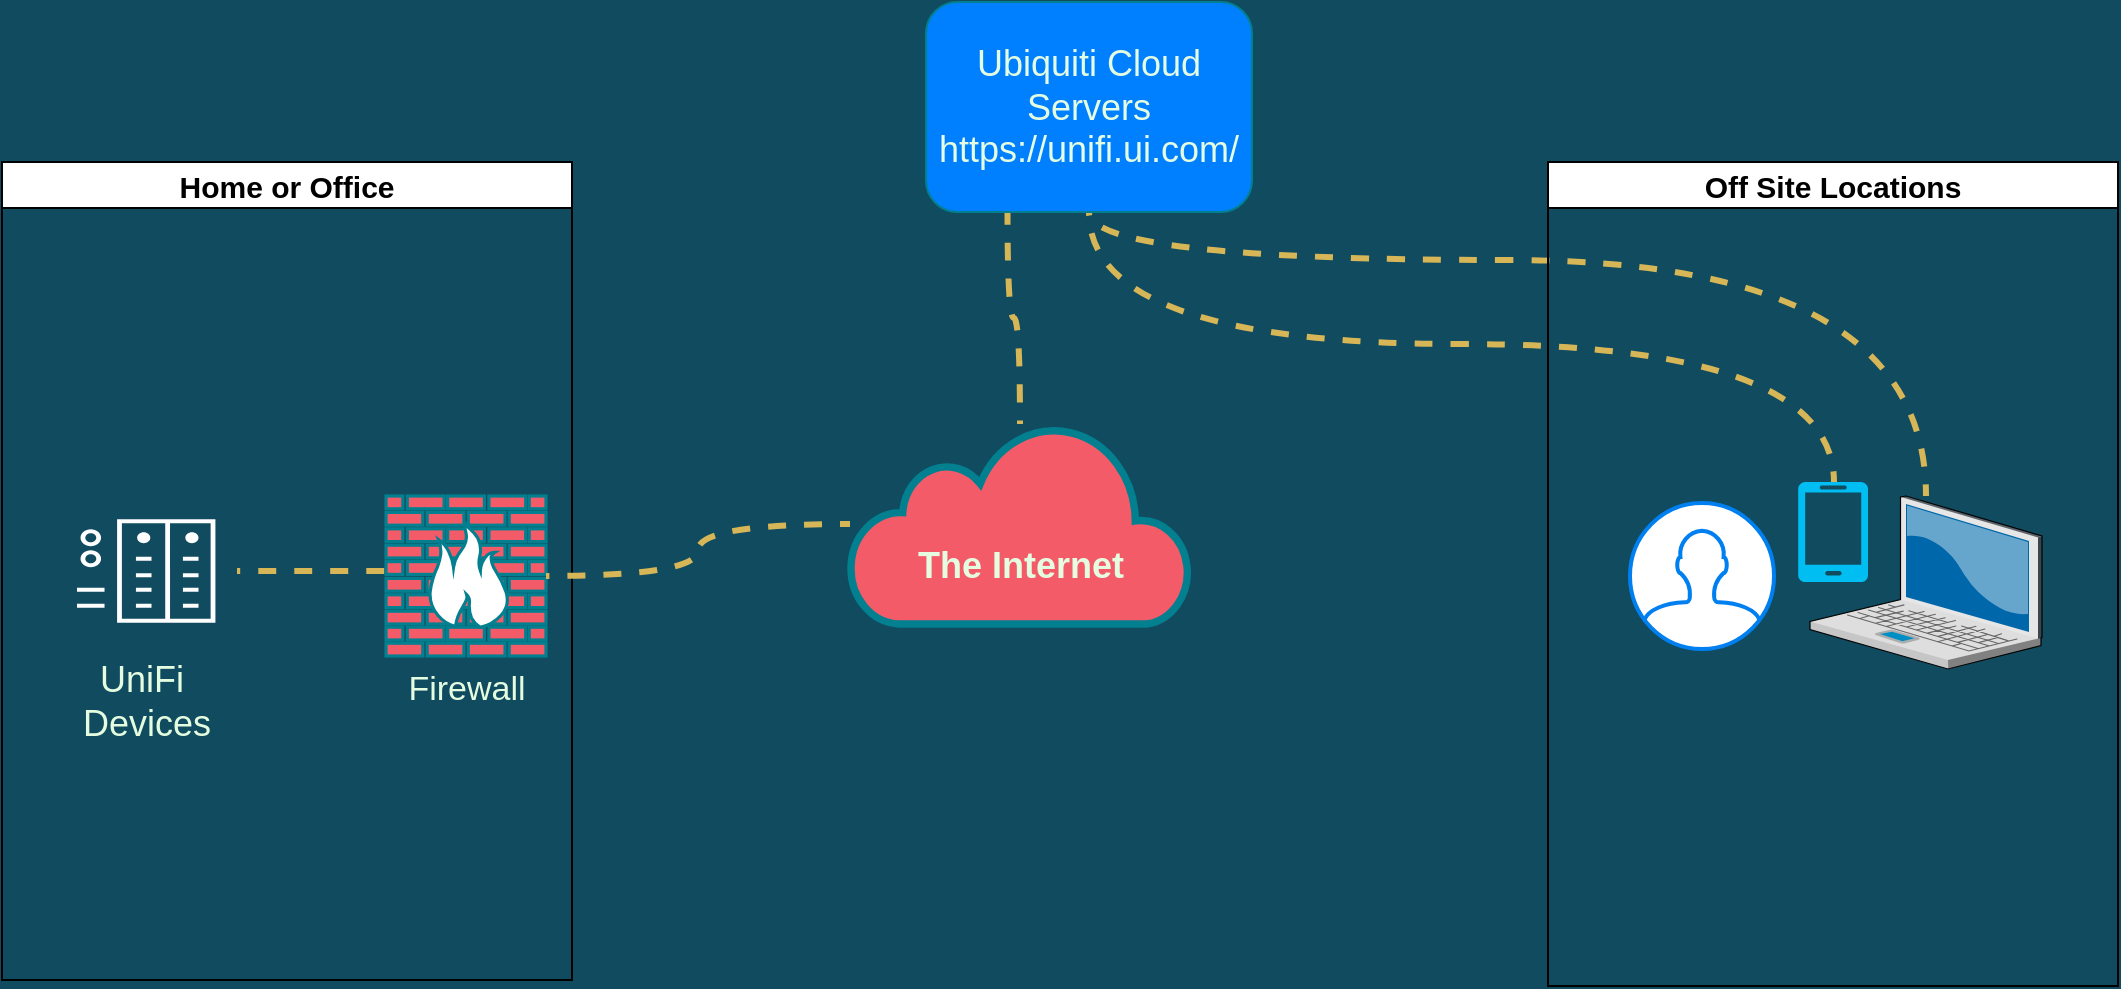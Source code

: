 <mxfile version="22.1.15" type="github">
  <diagram name="Page-1" id="e_FpkX2im6m9XWSfku2d">
    <mxGraphModel dx="1266" dy="1318" grid="0" gridSize="10" guides="1" tooltips="1" connect="1" arrows="1" fold="1" page="0" pageScale="1" pageWidth="850" pageHeight="1100" background="#114B5F" math="0" shadow="0">
      <root>
        <mxCell id="0" />
        <mxCell id="1" parent="0" />
        <mxCell id="RKk0ygJff3ijAi9sIS6_-1" style="edgeStyle=orthogonalEdgeStyle;rounded=1;orthogonalLoop=1;jettySize=auto;html=1;strokeColor=none;strokeWidth=3;labelBackgroundColor=#114B5F;fontColor=#E4FDE1;" edge="1" parent="1" source="RKk0ygJff3ijAi9sIS6_-10">
          <mxGeometry relative="1" as="geometry">
            <mxPoint x="137" y="171" as="sourcePoint" />
            <mxPoint x="651" y="307" as="targetPoint" />
          </mxGeometry>
        </mxCell>
        <mxCell id="RKk0ygJff3ijAi9sIS6_-2" value="&lt;font style=&quot;font-size: 15px;&quot;&gt;Home or Office&lt;/font&gt;" style="swimlane;whiteSpace=wrap;html=1;fontFamily=Helvetica;fontSize=11;fontColor=default;labelBackgroundColor=none;" vertex="1" parent="1">
          <mxGeometry x="21" y="26" width="285" height="409" as="geometry" />
        </mxCell>
        <mxCell id="RKk0ygJff3ijAi9sIS6_-3" style="edgeStyle=orthogonalEdgeStyle;shape=connector;curved=1;rounded=1;comic=0;orthogonalLoop=1;jettySize=auto;html=1;dashed=1;labelBackgroundColor=#114B5F;strokeColor=#d6b656;strokeWidth=3;fontFamily=Helvetica;fontSize=11;fontColor=#E4FDE1;endArrow=none;endFill=0;fillColor=#fff2cc;gradientColor=#ffd966;flowAnimation=1;" edge="1" parent="RKk0ygJff3ijAi9sIS6_-2" source="RKk0ygJff3ijAi9sIS6_-4" target="RKk0ygJff3ijAi9sIS6_-5">
          <mxGeometry relative="1" as="geometry">
            <Array as="points">
              <mxPoint x="73" y="202" />
            </Array>
          </mxGeometry>
        </mxCell>
        <mxCell id="RKk0ygJff3ijAi9sIS6_-4" value="&lt;font style=&quot;font-size: 18px;&quot;&gt;UniFi&amp;nbsp;&lt;br&gt;Devices&lt;br&gt;&lt;/font&gt;" style="sketch=0;pointerEvents=1;shadow=0;dashed=0;html=1;strokeColor=none;fillColor=none;labelPosition=center;verticalLabelPosition=bottom;verticalAlign=top;align=center;outlineConnect=0;shape=mxgraph.veeam2.nas;fontFamily=Helvetica;fontSize=11;fontColor=#E4FDE1;" vertex="1" parent="RKk0ygJff3ijAi9sIS6_-2">
          <mxGeometry x="27" y="167" width="90.5" height="75" as="geometry" />
        </mxCell>
        <mxCell id="RKk0ygJff3ijAi9sIS6_-5" value="&lt;font style=&quot;font-size: 17px&quot;&gt;Firewall&lt;br&gt;&lt;/font&gt;" style="fontColor=#E4FDE1;verticalAlign=top;verticalLabelPosition=bottom;labelPosition=center;align=center;html=1;outlineConnect=0;fillColor=#F45B69;strokeColor=#028090;gradientDirection=north;strokeWidth=2;shape=mxgraph.networks.firewall;" vertex="1" parent="RKk0ygJff3ijAi9sIS6_-2">
          <mxGeometry x="192" y="167" width="80" height="80" as="geometry" />
        </mxCell>
        <mxCell id="RKk0ygJff3ijAi9sIS6_-7" value="" style="edgeStyle=orthogonalEdgeStyle;rounded=1;orthogonalLoop=1;jettySize=auto;html=1;strokeColor=none;strokeWidth=3;labelBackgroundColor=#114B5F;fontColor=#E4FDE1;" edge="1" parent="1" target="RKk0ygJff3ijAi9sIS6_-10">
          <mxGeometry relative="1" as="geometry">
            <mxPoint x="137" y="171" as="sourcePoint" />
            <mxPoint x="651" y="307" as="targetPoint" />
          </mxGeometry>
        </mxCell>
        <mxCell id="RKk0ygJff3ijAi9sIS6_-20" style="edgeStyle=orthogonalEdgeStyle;shape=connector;curved=1;rounded=1;comic=0;orthogonalLoop=1;jettySize=auto;html=1;dashed=1;labelBackgroundColor=#114B5F;strokeColor=#d6b656;strokeWidth=3;align=center;verticalAlign=middle;fontFamily=Helvetica;fontSize=11;fontColor=#E4FDE1;endArrow=none;endFill=0;fillColor=#fff2cc;gradientColor=#ffd966;flowAnimation=1;entryX=0.25;entryY=1;entryDx=0;entryDy=0;" edge="1" parent="1" source="RKk0ygJff3ijAi9sIS6_-10" target="RKk0ygJff3ijAi9sIS6_-11">
          <mxGeometry relative="1" as="geometry" />
        </mxCell>
        <mxCell id="RKk0ygJff3ijAi9sIS6_-10" value="&lt;h2&gt;&lt;b&gt;&lt;br&gt;&lt;br&gt;The Internet&lt;/b&gt;&lt;/h2&gt;" style="html=1;outlineConnect=0;fillColor=#F45B69;strokeColor=#028090;gradientDirection=north;strokeWidth=2;shape=mxgraph.networks.cloud;fontColor=#E4FDE1;" vertex="1" parent="1">
          <mxGeometry x="445" y="157" width="170" height="100" as="geometry" />
        </mxCell>
        <mxCell id="RKk0ygJff3ijAi9sIS6_-25" style="edgeStyle=orthogonalEdgeStyle;shape=connector;curved=1;rounded=1;comic=0;orthogonalLoop=1;jettySize=auto;html=1;dashed=1;labelBackgroundColor=#114B5F;strokeColor=#d6b656;strokeWidth=3;align=center;verticalAlign=middle;fontFamily=Helvetica;fontSize=11;fontColor=#E4FDE1;endArrow=none;endFill=0;fillColor=#fff2cc;gradientColor=#ffd966;flowAnimation=1;" edge="1" parent="1" source="RKk0ygJff3ijAi9sIS6_-11" target="RKk0ygJff3ijAi9sIS6_-24">
          <mxGeometry relative="1" as="geometry">
            <Array as="points">
              <mxPoint x="565" y="117" />
              <mxPoint x="937" y="117" />
            </Array>
          </mxGeometry>
        </mxCell>
        <mxCell id="RKk0ygJff3ijAi9sIS6_-26" style="edgeStyle=orthogonalEdgeStyle;shape=connector;curved=1;rounded=1;comic=0;orthogonalLoop=1;jettySize=auto;html=1;dashed=1;labelBackgroundColor=#114B5F;strokeColor=#d6b656;strokeWidth=3;align=center;verticalAlign=middle;fontFamily=Helvetica;fontSize=11;fontColor=#E4FDE1;endArrow=none;endFill=0;fillColor=#fff2cc;gradientColor=#ffd966;flowAnimation=1;" edge="1" parent="1" source="RKk0ygJff3ijAi9sIS6_-11" target="RKk0ygJff3ijAi9sIS6_-23">
          <mxGeometry relative="1" as="geometry">
            <Array as="points">
              <mxPoint x="565" y="75" />
              <mxPoint x="983" y="75" />
            </Array>
          </mxGeometry>
        </mxCell>
        <mxCell id="RKk0ygJff3ijAi9sIS6_-11" value="&lt;font style=&quot;font-size: 18px;&quot;&gt;Ubiquiti Cloud&lt;br style=&quot;color: rgb(255, 255, 255); font-size: 18px; font-weight: 700;&quot;&gt;&lt;span style=&quot;font-size: 18px;&quot;&gt;Servers&lt;/span&gt;&lt;br style=&quot;font-size: 18px;&quot;&gt;&lt;span style=&quot;font-size: 18px;&quot;&gt;https://unifi.ui.com/&lt;/span&gt;&lt;br style=&quot;font-size: 18px;&quot;&gt;&lt;/font&gt;" style="rounded=1;whiteSpace=wrap;html=1;fillColor=#007FFF;strokeColor=#028090;fontColor=#E4FDE1;fontSize=18;" vertex="1" parent="1">
          <mxGeometry x="483" y="-54" width="163" height="105" as="geometry" />
        </mxCell>
        <mxCell id="RKk0ygJff3ijAi9sIS6_-13" value="&lt;font style=&quot;font-size: 15px;&quot;&gt;Off Site Locations&lt;/font&gt;" style="swimlane;whiteSpace=wrap;html=1;fontFamily=Helvetica;fontSize=11;fontColor=default;labelBackgroundColor=none;" vertex="1" parent="1">
          <mxGeometry x="794" y="26" width="285" height="412" as="geometry" />
        </mxCell>
        <mxCell id="RKk0ygJff3ijAi9sIS6_-23" value="" style="verticalLabelPosition=bottom;sketch=0;aspect=fixed;html=1;verticalAlign=top;strokeColor=none;align=center;outlineConnect=0;shape=mxgraph.citrix.laptop_2;fontFamily=Helvetica;fontSize=11;fontColor=#E4FDE1;" vertex="1" parent="RKk0ygJff3ijAi9sIS6_-13">
          <mxGeometry x="131" y="167" width="116" height="86.5" as="geometry" />
        </mxCell>
        <mxCell id="RKk0ygJff3ijAi9sIS6_-21" value="" style="html=1;verticalLabelPosition=bottom;align=center;labelBackgroundColor=#ffffff;verticalAlign=top;strokeWidth=2;strokeColor=#0080F0;shadow=0;dashed=0;shape=mxgraph.ios7.icons.user;fontFamily=Helvetica;fontSize=11;fontColor=#E4FDE1;" vertex="1" parent="RKk0ygJff3ijAi9sIS6_-13">
          <mxGeometry x="41" y="170.5" width="72" height="73" as="geometry" />
        </mxCell>
        <mxCell id="RKk0ygJff3ijAi9sIS6_-24" value="" style="verticalLabelPosition=bottom;html=1;verticalAlign=top;align=center;strokeColor=none;fillColor=#00BEF2;shape=mxgraph.azure.mobile;pointerEvents=1;fontFamily=Helvetica;fontSize=11;fontColor=#E4FDE1;" vertex="1" parent="RKk0ygJff3ijAi9sIS6_-13">
          <mxGeometry x="125" y="160" width="35" height="50" as="geometry" />
        </mxCell>
        <mxCell id="RKk0ygJff3ijAi9sIS6_-19" style="edgeStyle=orthogonalEdgeStyle;shape=connector;curved=1;rounded=1;comic=0;orthogonalLoop=1;jettySize=auto;html=1;dashed=1;labelBackgroundColor=#114B5F;strokeColor=#d6b656;strokeWidth=3;align=center;verticalAlign=middle;fontFamily=Helvetica;fontSize=11;fontColor=#E4FDE1;endArrow=none;endFill=0;fillColor=#fff2cc;gradientColor=#ffd966;flowAnimation=1;" edge="1" parent="1" source="RKk0ygJff3ijAi9sIS6_-5" target="RKk0ygJff3ijAi9sIS6_-10">
          <mxGeometry relative="1" as="geometry" />
        </mxCell>
      </root>
    </mxGraphModel>
  </diagram>
</mxfile>
